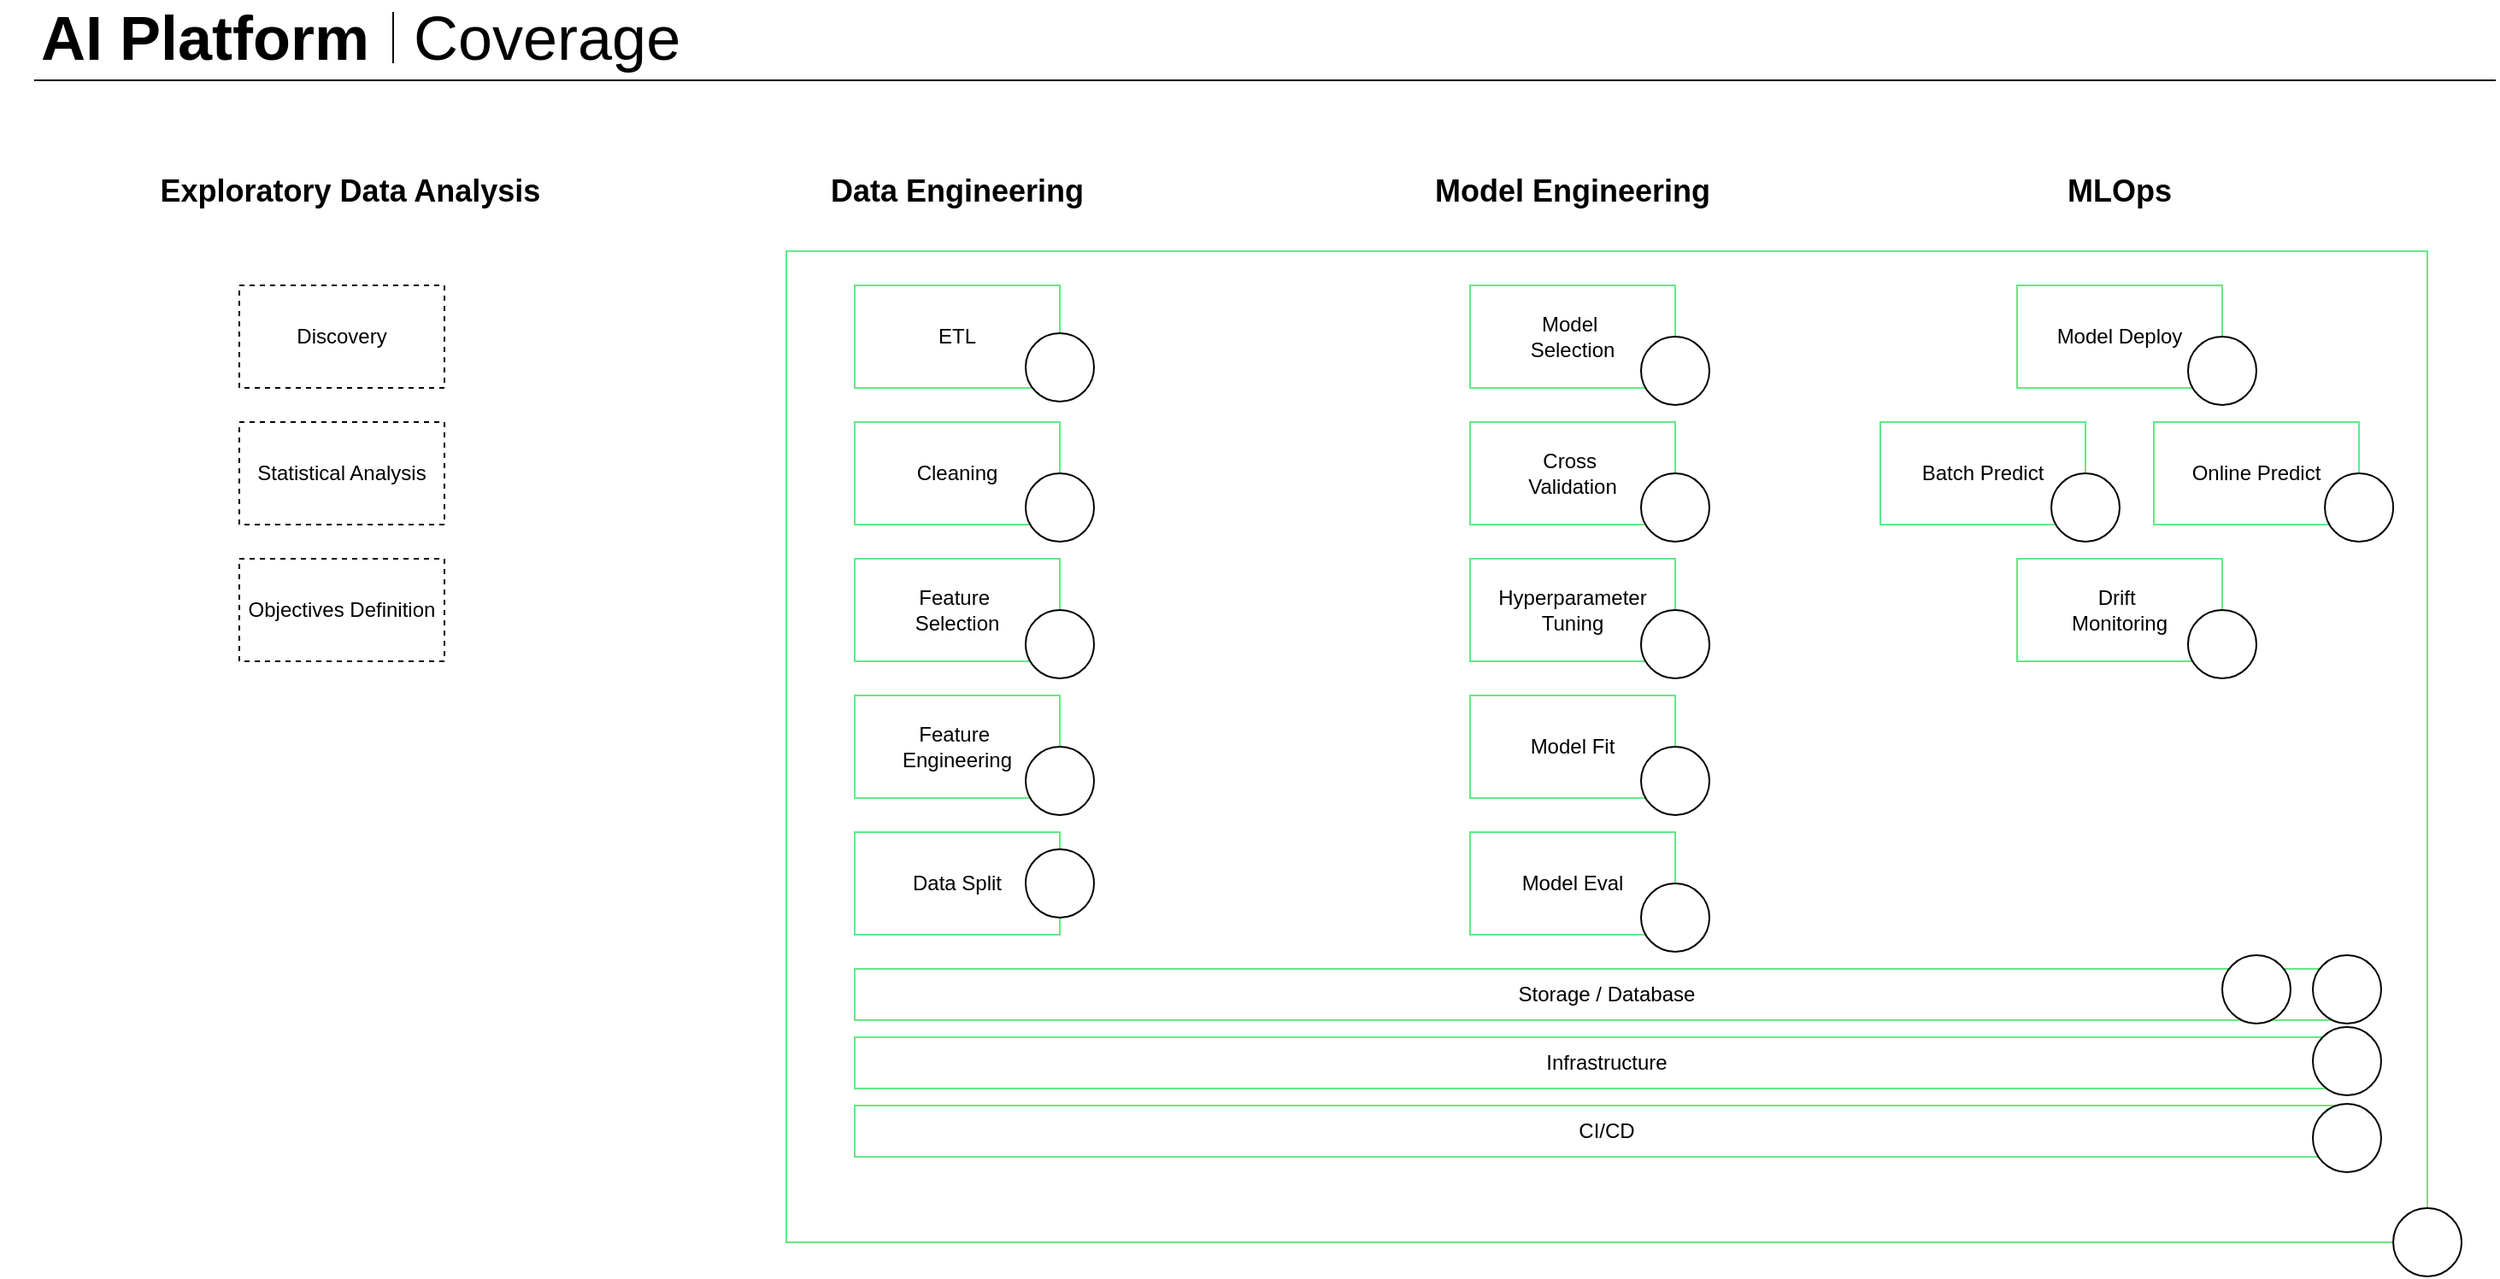 <mxfile version="25.0.1">
  <diagram name="Page-1" id="-8aXvP8qVpMDg_G-77dH">
    <mxGraphModel dx="1671" dy="976" grid="1" gridSize="10" guides="1" tooltips="1" connect="1" arrows="1" fold="1" page="1" pageScale="1" pageWidth="1600" pageHeight="900" math="0" shadow="0">
      <root>
        <mxCell id="0" />
        <mxCell id="1" parent="0" />
        <mxCell id="eNOYl5sb12fovu8s4lw6-87" value="" style="rounded=0;whiteSpace=wrap;html=1;strokeColor=#63e984;fillColor=none;" parent="1" vertex="1">
          <mxGeometry x="520" y="220" width="960" height="580" as="geometry" />
        </mxCell>
        <mxCell id="eNOYl5sb12fovu8s4lw6-1" value="Cleaning" style="rounded=0;whiteSpace=wrap;html=1;strokeColor=#63e984;" parent="1" vertex="1">
          <mxGeometry x="560" y="320" width="120" height="60" as="geometry" />
        </mxCell>
        <mxCell id="eNOYl5sb12fovu8s4lw6-2" value="Exploratory Data Analysis" style="text;html=1;align=center;verticalAlign=middle;whiteSpace=wrap;rounded=0;fontSize=18;fontStyle=1" parent="1" vertex="1">
          <mxGeometry x="130" y="170" width="270" height="30" as="geometry" />
        </mxCell>
        <mxCell id="eNOYl5sb12fovu8s4lw6-3" value="Data Engineering" style="text;html=1;align=center;verticalAlign=middle;whiteSpace=wrap;rounded=0;fontSize=18;fontStyle=1" parent="1" vertex="1">
          <mxGeometry x="485" y="170" width="270" height="30" as="geometry" />
        </mxCell>
        <mxCell id="eNOYl5sb12fovu8s4lw6-4" value="Model Engineering" style="text;html=1;align=center;verticalAlign=middle;whiteSpace=wrap;rounded=0;fontSize=18;fontStyle=1" parent="1" vertex="1">
          <mxGeometry x="845" y="170" width="270" height="30" as="geometry" />
        </mxCell>
        <mxCell id="eNOYl5sb12fovu8s4lw6-5" value="MLOps" style="text;html=1;align=center;verticalAlign=middle;whiteSpace=wrap;rounded=0;fontSize=18;fontStyle=1" parent="1" vertex="1">
          <mxGeometry x="1165" y="170" width="270" height="30" as="geometry" />
        </mxCell>
        <mxCell id="eNOYl5sb12fovu8s4lw6-6" value="Feature&amp;nbsp;&lt;div&gt;Selection&lt;/div&gt;" style="rounded=0;whiteSpace=wrap;html=1;strokeColor=#63e984;" parent="1" vertex="1">
          <mxGeometry x="560" y="400" width="120" height="60" as="geometry" />
        </mxCell>
        <mxCell id="eNOYl5sb12fovu8s4lw6-7" value="Feature&amp;nbsp;&lt;div&gt;Engineering&lt;/div&gt;" style="rounded=0;whiteSpace=wrap;html=1;strokeColor=#63e984;" parent="1" vertex="1">
          <mxGeometry x="560" y="480" width="120" height="60" as="geometry" />
        </mxCell>
        <mxCell id="eNOYl5sb12fovu8s4lw6-8" value="ETL" style="rounded=0;whiteSpace=wrap;html=1;strokeColor=#63e984;" parent="1" vertex="1">
          <mxGeometry x="560" y="240" width="120" height="60" as="geometry" />
        </mxCell>
        <mxCell id="eNOYl5sb12fovu8s4lw6-9" value="Model&amp;nbsp;&lt;div&gt;Selection&lt;/div&gt;" style="rounded=0;whiteSpace=wrap;html=1;strokeColor=#63e984;" parent="1" vertex="1">
          <mxGeometry x="920" y="240" width="120" height="60" as="geometry" />
        </mxCell>
        <mxCell id="eNOYl5sb12fovu8s4lw6-10" value="Hyperparameter Tuning" style="rounded=0;whiteSpace=wrap;html=1;strokeColor=#63e984;" parent="1" vertex="1">
          <mxGeometry x="920" y="400" width="120" height="60" as="geometry" />
        </mxCell>
        <mxCell id="eNOYl5sb12fovu8s4lw6-11" value="Data Split" style="rounded=0;whiteSpace=wrap;html=1;strokeColor=#63e984;" parent="1" vertex="1">
          <mxGeometry x="560" y="560" width="120" height="60" as="geometry" />
        </mxCell>
        <mxCell id="eNOYl5sb12fovu8s4lw6-12" value="Cross&amp;nbsp;&lt;div&gt;Validation&lt;/div&gt;" style="rounded=0;whiteSpace=wrap;html=1;strokeColor=#63e984;" parent="1" vertex="1">
          <mxGeometry x="920" y="320" width="120" height="60" as="geometry" />
        </mxCell>
        <mxCell id="eNOYl5sb12fovu8s4lw6-13" value="Model Fit" style="rounded=0;whiteSpace=wrap;html=1;strokeColor=#63e984;" parent="1" vertex="1">
          <mxGeometry x="920" y="480" width="120" height="60" as="geometry" />
        </mxCell>
        <mxCell id="eNOYl5sb12fovu8s4lw6-14" value="Model Eval" style="rounded=0;whiteSpace=wrap;html=1;strokeColor=#63e984;" parent="1" vertex="1">
          <mxGeometry x="920" y="560" width="120" height="60" as="geometry" />
        </mxCell>
        <mxCell id="eNOYl5sb12fovu8s4lw6-15" value="Online Predict" style="rounded=0;whiteSpace=wrap;html=1;strokeColor=#63e984;" parent="1" vertex="1">
          <mxGeometry x="1320" y="320" width="120" height="60" as="geometry" />
        </mxCell>
        <mxCell id="eNOYl5sb12fovu8s4lw6-16" value="Batch Predict" style="rounded=0;whiteSpace=wrap;html=1;strokeColor=#63e984;" parent="1" vertex="1">
          <mxGeometry x="1160" y="320" width="120" height="60" as="geometry" />
        </mxCell>
        <mxCell id="eNOYl5sb12fovu8s4lw6-17" value="Drift&amp;nbsp;&lt;div&gt;Monitoring&lt;/div&gt;" style="rounded=0;whiteSpace=wrap;html=1;strokeColor=#63e984;" parent="1" vertex="1">
          <mxGeometry x="1240" y="400" width="120" height="60" as="geometry" />
        </mxCell>
        <mxCell id="eNOYl5sb12fovu8s4lw6-18" value="Model Deploy" style="rounded=0;whiteSpace=wrap;html=1;strokeColor=#63e984;" parent="1" vertex="1">
          <mxGeometry x="1240" y="240" width="120" height="60" as="geometry" />
        </mxCell>
        <mxCell id="eNOYl5sb12fovu8s4lw6-19" value="Discovery" style="rounded=0;whiteSpace=wrap;html=1;dashed=1;" parent="1" vertex="1">
          <mxGeometry x="200" y="240" width="120" height="60" as="geometry" />
        </mxCell>
        <mxCell id="eNOYl5sb12fovu8s4lw6-20" value="Statistical Analysis" style="rounded=0;whiteSpace=wrap;html=1;dashed=1;" parent="1" vertex="1">
          <mxGeometry x="200" y="320" width="120" height="60" as="geometry" />
        </mxCell>
        <mxCell id="eNOYl5sb12fovu8s4lw6-21" value="Objectives Definition" style="rounded=0;whiteSpace=wrap;html=1;dashed=1;" parent="1" vertex="1">
          <mxGeometry x="200" y="400" width="120" height="60" as="geometry" />
        </mxCell>
        <mxCell id="eNOYl5sb12fovu8s4lw6-27" value="" style="ellipse;whiteSpace=wrap;html=1;aspect=fixed;" parent="1" vertex="1">
          <mxGeometry x="660" y="268" width="40" height="40" as="geometry" />
        </mxCell>
        <mxCell id="eNOYl5sb12fovu8s4lw6-28" value="" style="group" parent="1" vertex="1" connectable="0">
          <mxGeometry x="660" y="350" width="40" height="40" as="geometry" />
        </mxCell>
        <mxCell id="eNOYl5sb12fovu8s4lw6-24" value="" style="ellipse;whiteSpace=wrap;html=1;aspect=fixed;" parent="eNOYl5sb12fovu8s4lw6-28" vertex="1">
          <mxGeometry width="40" height="40" as="geometry" />
        </mxCell>
        <mxCell id="eNOYl5sb12fovu8s4lw6-25" value="" style="shape=image;verticalLabelPosition=bottom;labelBackgroundColor=default;verticalAlign=top;aspect=fixed;imageAspect=0;image=https://upload.wikimedia.org/wikipedia/commons/thumb/3/38/Jupyter_logo.svg/800px-Jupyter_logo.svg.png;" parent="eNOYl5sb12fovu8s4lw6-28" vertex="1">
          <mxGeometry x="6.21" y="4" width="27.59" height="32" as="geometry" />
        </mxCell>
        <mxCell id="eNOYl5sb12fovu8s4lw6-29" value="" style="group" parent="1" vertex="1" connectable="0">
          <mxGeometry x="660" y="430" width="40" height="40" as="geometry" />
        </mxCell>
        <mxCell id="eNOYl5sb12fovu8s4lw6-30" value="" style="ellipse;whiteSpace=wrap;html=1;aspect=fixed;" parent="eNOYl5sb12fovu8s4lw6-29" vertex="1">
          <mxGeometry width="40" height="40" as="geometry" />
        </mxCell>
        <mxCell id="eNOYl5sb12fovu8s4lw6-31" value="" style="shape=image;verticalLabelPosition=bottom;labelBackgroundColor=default;verticalAlign=top;aspect=fixed;imageAspect=0;image=https://upload.wikimedia.org/wikipedia/commons/thumb/3/38/Jupyter_logo.svg/800px-Jupyter_logo.svg.png;" parent="eNOYl5sb12fovu8s4lw6-29" vertex="1">
          <mxGeometry x="6.21" y="4" width="27.59" height="32" as="geometry" />
        </mxCell>
        <mxCell id="eNOYl5sb12fovu8s4lw6-32" value="" style="group" parent="1" vertex="1" connectable="0">
          <mxGeometry x="660" y="510" width="40" height="40" as="geometry" />
        </mxCell>
        <mxCell id="eNOYl5sb12fovu8s4lw6-33" value="" style="ellipse;whiteSpace=wrap;html=1;aspect=fixed;" parent="eNOYl5sb12fovu8s4lw6-32" vertex="1">
          <mxGeometry width="40" height="40" as="geometry" />
        </mxCell>
        <mxCell id="eNOYl5sb12fovu8s4lw6-34" value="" style="shape=image;verticalLabelPosition=bottom;labelBackgroundColor=default;verticalAlign=top;aspect=fixed;imageAspect=0;image=https://upload.wikimedia.org/wikipedia/commons/thumb/3/38/Jupyter_logo.svg/800px-Jupyter_logo.svg.png;" parent="eNOYl5sb12fovu8s4lw6-32" vertex="1">
          <mxGeometry x="6.21" y="4" width="27.59" height="32" as="geometry" />
        </mxCell>
        <mxCell id="eNOYl5sb12fovu8s4lw6-35" value="" style="group" parent="1" vertex="1" connectable="0">
          <mxGeometry x="660" y="570" width="40" height="40" as="geometry" />
        </mxCell>
        <mxCell id="eNOYl5sb12fovu8s4lw6-36" value="" style="ellipse;whiteSpace=wrap;html=1;aspect=fixed;" parent="eNOYl5sb12fovu8s4lw6-35" vertex="1">
          <mxGeometry width="40" height="40" as="geometry" />
        </mxCell>
        <mxCell id="eNOYl5sb12fovu8s4lw6-37" value="" style="shape=image;verticalLabelPosition=bottom;labelBackgroundColor=default;verticalAlign=top;aspect=fixed;imageAspect=0;image=https://upload.wikimedia.org/wikipedia/commons/thumb/3/38/Jupyter_logo.svg/800px-Jupyter_logo.svg.png;" parent="eNOYl5sb12fovu8s4lw6-35" vertex="1">
          <mxGeometry x="6.21" y="4" width="27.59" height="32" as="geometry" />
        </mxCell>
        <mxCell id="eNOYl5sb12fovu8s4lw6-38" value="" style="group" parent="1" vertex="1" connectable="0">
          <mxGeometry x="1020" y="270" width="40" height="40" as="geometry" />
        </mxCell>
        <mxCell id="eNOYl5sb12fovu8s4lw6-39" value="" style="ellipse;whiteSpace=wrap;html=1;aspect=fixed;" parent="eNOYl5sb12fovu8s4lw6-38" vertex="1">
          <mxGeometry width="40" height="40" as="geometry" />
        </mxCell>
        <mxCell id="eNOYl5sb12fovu8s4lw6-40" value="" style="shape=image;verticalLabelPosition=bottom;labelBackgroundColor=default;verticalAlign=top;aspect=fixed;imageAspect=0;image=https://upload.wikimedia.org/wikipedia/commons/thumb/3/38/Jupyter_logo.svg/800px-Jupyter_logo.svg.png;" parent="eNOYl5sb12fovu8s4lw6-38" vertex="1">
          <mxGeometry x="6.21" y="4" width="27.59" height="32" as="geometry" />
        </mxCell>
        <mxCell id="eNOYl5sb12fovu8s4lw6-47" value="" style="group" parent="1" vertex="1" connectable="0">
          <mxGeometry x="1020.01" y="510" width="40" height="40" as="geometry" />
        </mxCell>
        <mxCell id="eNOYl5sb12fovu8s4lw6-48" value="" style="ellipse;whiteSpace=wrap;html=1;aspect=fixed;" parent="eNOYl5sb12fovu8s4lw6-47" vertex="1">
          <mxGeometry width="40" height="40" as="geometry" />
        </mxCell>
        <mxCell id="eNOYl5sb12fovu8s4lw6-49" value="" style="shape=image;verticalLabelPosition=bottom;labelBackgroundColor=default;verticalAlign=top;aspect=fixed;imageAspect=0;image=https://upload.wikimedia.org/wikipedia/commons/thumb/3/38/Jupyter_logo.svg/800px-Jupyter_logo.svg.png;" parent="eNOYl5sb12fovu8s4lw6-47" vertex="1">
          <mxGeometry x="6.21" y="4" width="27.59" height="32" as="geometry" />
        </mxCell>
        <mxCell id="eNOYl5sb12fovu8s4lw6-50" value="" style="group" parent="1" vertex="1" connectable="0">
          <mxGeometry x="1020.01" y="590" width="40" height="40" as="geometry" />
        </mxCell>
        <mxCell id="eNOYl5sb12fovu8s4lw6-51" value="" style="ellipse;whiteSpace=wrap;html=1;aspect=fixed;" parent="eNOYl5sb12fovu8s4lw6-50" vertex="1">
          <mxGeometry width="40" height="40" as="geometry" />
        </mxCell>
        <mxCell id="eNOYl5sb12fovu8s4lw6-52" value="" style="shape=image;verticalLabelPosition=bottom;labelBackgroundColor=default;verticalAlign=top;aspect=fixed;imageAspect=0;image=https://upload.wikimedia.org/wikipedia/commons/thumb/3/38/Jupyter_logo.svg/800px-Jupyter_logo.svg.png;" parent="eNOYl5sb12fovu8s4lw6-50" vertex="1">
          <mxGeometry x="6.21" y="4" width="27.59" height="32" as="geometry" />
        </mxCell>
        <mxCell id="eNOYl5sb12fovu8s4lw6-56" value="" style="group" parent="1" vertex="1" connectable="0">
          <mxGeometry x="1020" y="430" width="40" height="40" as="geometry" />
        </mxCell>
        <mxCell id="eNOYl5sb12fovu8s4lw6-54" value="" style="ellipse;whiteSpace=wrap;html=1;aspect=fixed;" parent="eNOYl5sb12fovu8s4lw6-56" vertex="1">
          <mxGeometry width="40" height="40" as="geometry" />
        </mxCell>
        <mxCell id="eNOYl5sb12fovu8s4lw6-55" value="" style="shape=image;verticalLabelPosition=bottom;labelBackgroundColor=default;verticalAlign=top;aspect=fixed;imageAspect=0;image=https://www.svgrepo.com/show/375542/automl.svg;" parent="eNOYl5sb12fovu8s4lw6-56" vertex="1">
          <mxGeometry x="5" y="5" width="30" height="30" as="geometry" />
        </mxCell>
        <mxCell id="eNOYl5sb12fovu8s4lw6-61" value="Storage / Database" style="rounded=0;whiteSpace=wrap;html=1;strokeColor=#63e984;" parent="1" vertex="1">
          <mxGeometry x="560" y="640" width="880" height="30" as="geometry" />
        </mxCell>
        <mxCell id="eNOYl5sb12fovu8s4lw6-62" value="Infrastructure" style="rounded=0;whiteSpace=wrap;html=1;strokeColor=#63e984;" parent="1" vertex="1">
          <mxGeometry x="560" y="680" width="880" height="30" as="geometry" />
        </mxCell>
        <mxCell id="eNOYl5sb12fovu8s4lw6-70" value="CI/CD" style="rounded=0;whiteSpace=wrap;html=1;strokeColor=#63e984;" parent="1" vertex="1">
          <mxGeometry x="560" y="720" width="880" height="30" as="geometry" />
        </mxCell>
        <mxCell id="eNOYl5sb12fovu8s4lw6-65" value="" style="ellipse;whiteSpace=wrap;html=1;aspect=fixed;" parent="1" vertex="1">
          <mxGeometry x="1413" y="719" width="40" height="40" as="geometry" />
        </mxCell>
        <mxCell id="eNOYl5sb12fovu8s4lw6-66" value="" style="shape=image;verticalLabelPosition=bottom;labelBackgroundColor=default;verticalAlign=top;aspect=fixed;imageAspect=0;image=https://upload.wikimedia.org/wikipedia/commons/thumb/3/35/GitLab_icon.svg/1200px-GitLab_icon.svg.png;" parent="1" vertex="1">
          <mxGeometry x="1420.03" y="726.5" width="25.95" height="25" as="geometry" />
        </mxCell>
        <mxCell id="eNOYl5sb12fovu8s4lw6-60" value="" style="ellipse;whiteSpace=wrap;html=1;aspect=fixed;fontSize=15;" parent="1" vertex="1">
          <mxGeometry x="1413" y="674" width="40" height="40" as="geometry" />
        </mxCell>
        <mxCell id="eNOYl5sb12fovu8s4lw6-68" value="" style="shape=image;verticalLabelPosition=bottom;labelBackgroundColor=default;verticalAlign=top;aspect=fixed;imageAspect=0;image=https://cdn.creazilla.com/icons/3254445/terraform-icon-icon-size_256.png;" parent="1" vertex="1">
          <mxGeometry x="1421.03" y="680.06" width="26.26" height="29.87" as="geometry" />
        </mxCell>
        <mxCell id="eNOYl5sb12fovu8s4lw6-71" value="" style="ellipse;whiteSpace=wrap;html=1;aspect=fixed;fontSize=15;" parent="1" vertex="1">
          <mxGeometry x="1413" y="632" width="40" height="40" as="geometry" />
        </mxCell>
        <mxCell id="eNOYl5sb12fovu8s4lw6-73" value="" style="ellipse;whiteSpace=wrap;html=1;aspect=fixed;" parent="1" vertex="1">
          <mxGeometry x="1340" y="430" width="40" height="40" as="geometry" />
        </mxCell>
        <mxCell id="eNOYl5sb12fovu8s4lw6-74" value="" style="ellipse;whiteSpace=wrap;html=1;aspect=fixed;" parent="1" vertex="1">
          <mxGeometry x="1420.03" y="350" width="40" height="40" as="geometry" />
        </mxCell>
        <mxCell id="eNOYl5sb12fovu8s4lw6-75" value="" style="ellipse;whiteSpace=wrap;html=1;aspect=fixed;" parent="1" vertex="1">
          <mxGeometry x="1260" y="350" width="40" height="40" as="geometry" />
        </mxCell>
        <mxCell id="eNOYl5sb12fovu8s4lw6-76" value="" style="ellipse;whiteSpace=wrap;html=1;aspect=fixed;" parent="1" vertex="1">
          <mxGeometry x="1340" y="270" width="40" height="40" as="geometry" />
        </mxCell>
        <mxCell id="eNOYl5sb12fovu8s4lw6-77" value="" style="ellipse;whiteSpace=wrap;html=1;aspect=fixed;fontSize=15;" parent="1" vertex="1">
          <mxGeometry x="1360" y="632" width="40" height="40" as="geometry" />
        </mxCell>
        <mxCell id="eNOYl5sb12fovu8s4lw6-58" value="" style="ellipse;whiteSpace=wrap;html=1;aspect=fixed;" parent="1" vertex="1">
          <mxGeometry x="1020" y="350" width="40" height="40" as="geometry" />
        </mxCell>
        <mxCell id="eNOYl5sb12fovu8s4lw6-59" value="" style="shape=image;verticalLabelPosition=bottom;labelBackgroundColor=default;verticalAlign=top;aspect=fixed;imageAspect=0;image=https://www.svgrepo.com/show/375542/automl.svg;" parent="1" vertex="1">
          <mxGeometry x="1025" y="355" width="30" height="30" as="geometry" />
        </mxCell>
        <mxCell id="eNOYl5sb12fovu8s4lw6-79" value="" style="shape=image;verticalLabelPosition=bottom;labelBackgroundColor=default;verticalAlign=top;aspect=fixed;imageAspect=0;image=https://miro.medium.com/v2/resize:fit:1200/1*pxVX6vfbTP7OuMnV1NKmjA.png;" parent="1" vertex="1">
          <mxGeometry x="1418" y="637" width="30" height="30" as="geometry" />
        </mxCell>
        <mxCell id="eNOYl5sb12fovu8s4lw6-80" value="" style="shape=image;verticalLabelPosition=bottom;labelBackgroundColor=default;verticalAlign=top;aspect=fixed;imageAspect=0;image=https://images.icon-icons.com/2699/PNG/512/google_bigquery_logo_icon_168150.png;" parent="1" vertex="1">
          <mxGeometry x="1365" y="637" width="30" height="30" as="geometry" />
        </mxCell>
        <mxCell id="eNOYl5sb12fovu8s4lw6-81" value="" style="shape=image;verticalLabelPosition=bottom;labelBackgroundColor=default;verticalAlign=top;aspect=fixed;imageAspect=0;image=https://files.readme.io/2e5891d-gcp-logging.png;" parent="1" vertex="1">
          <mxGeometry x="1340" y="431" width="40.5" height="37" as="geometry" />
        </mxCell>
        <mxCell id="eNOYl5sb12fovu8s4lw6-83" value="" style="shape=image;verticalLabelPosition=bottom;labelBackgroundColor=default;verticalAlign=top;aspect=fixed;imageAspect=0;image=https://miro.medium.com/v2/resize:fit:283/1*YxXSnC7X5twjoC6p3QDG3Q.png;" parent="1" vertex="1">
          <mxGeometry x="1425.03" y="355" width="30" height="30" as="geometry" />
        </mxCell>
        <mxCell id="eNOYl5sb12fovu8s4lw6-84" value="" style="shape=image;verticalLabelPosition=bottom;labelBackgroundColor=default;verticalAlign=top;aspect=fixed;imageAspect=0;image=https://miro.medium.com/v2/resize:fit:283/1*YxXSnC7X5twjoC6p3QDG3Q.png;" parent="1" vertex="1">
          <mxGeometry x="1266" y="355" width="30" height="30" as="geometry" />
        </mxCell>
        <mxCell id="eNOYl5sb12fovu8s4lw6-85" value="" style="shape=image;verticalLabelPosition=bottom;labelBackgroundColor=default;verticalAlign=top;aspect=fixed;imageAspect=0;image=https://www.svgrepo.com/show/353806/google-cloud-functions.svg;" parent="1" vertex="1">
          <mxGeometry x="1342.5" y="273" width="35" height="35" as="geometry" />
        </mxCell>
        <mxCell id="eNOYl5sb12fovu8s4lw6-86" value="" style="shape=image;verticalLabelPosition=bottom;labelBackgroundColor=default;verticalAlign=top;aspect=fixed;imageAspect=0;image=https://codelabs.developers.google.com/static/codelabs/cloud-dataflow-starter/img/62b0919755804bea.png;" parent="1" vertex="1">
          <mxGeometry x="664" y="272" width="32" height="32" as="geometry" />
        </mxCell>
        <mxCell id="eNOYl5sb12fovu8s4lw6-88" value="" style="ellipse;whiteSpace=wrap;html=1;aspect=fixed;" parent="1" vertex="1">
          <mxGeometry x="1460.03" y="780" width="40" height="40" as="geometry" />
        </mxCell>
        <mxCell id="eNOYl5sb12fovu8s4lw6-89" value="" style="shape=image;verticalLabelPosition=bottom;labelBackgroundColor=default;verticalAlign=top;aspect=fixed;imageAspect=0;image=https://img.icons8.com/color/512/google-cloud.png;" parent="1" vertex="1">
          <mxGeometry x="1460.03" y="780" width="40" height="40" as="geometry" />
        </mxCell>
        <mxCell id="eNOYl5sb12fovu8s4lw6-90" value="" style="endArrow=none;html=1;rounded=0;" parent="1" edge="1">
          <mxGeometry width="50" height="50" relative="1" as="geometry">
            <mxPoint x="80" y="120" as="sourcePoint" />
            <mxPoint x="1520" y="120" as="targetPoint" />
          </mxGeometry>
        </mxCell>
        <mxCell id="eNOYl5sb12fovu8s4lw6-92" value="AI Platform" style="text;html=1;align=center;verticalAlign=middle;whiteSpace=wrap;rounded=0;fontSize=36;fontStyle=1" parent="1" vertex="1">
          <mxGeometry x="60" y="80" width="240" height="30" as="geometry" />
        </mxCell>
        <mxCell id="6hhR7SqfrPeBFcem6h1R-1" value="Coverage" style="text;html=1;align=left;verticalAlign=middle;whiteSpace=wrap;rounded=0;fontSize=36;fontStyle=0" vertex="1" parent="1">
          <mxGeometry x="300" y="80" width="240" height="30" as="geometry" />
        </mxCell>
        <mxCell id="6hhR7SqfrPeBFcem6h1R-2" value="" style="endArrow=none;html=1;rounded=0;" edge="1" parent="1">
          <mxGeometry width="50" height="50" relative="1" as="geometry">
            <mxPoint x="290" y="80" as="sourcePoint" />
            <mxPoint x="290" y="110" as="targetPoint" />
          </mxGeometry>
        </mxCell>
      </root>
    </mxGraphModel>
  </diagram>
</mxfile>
